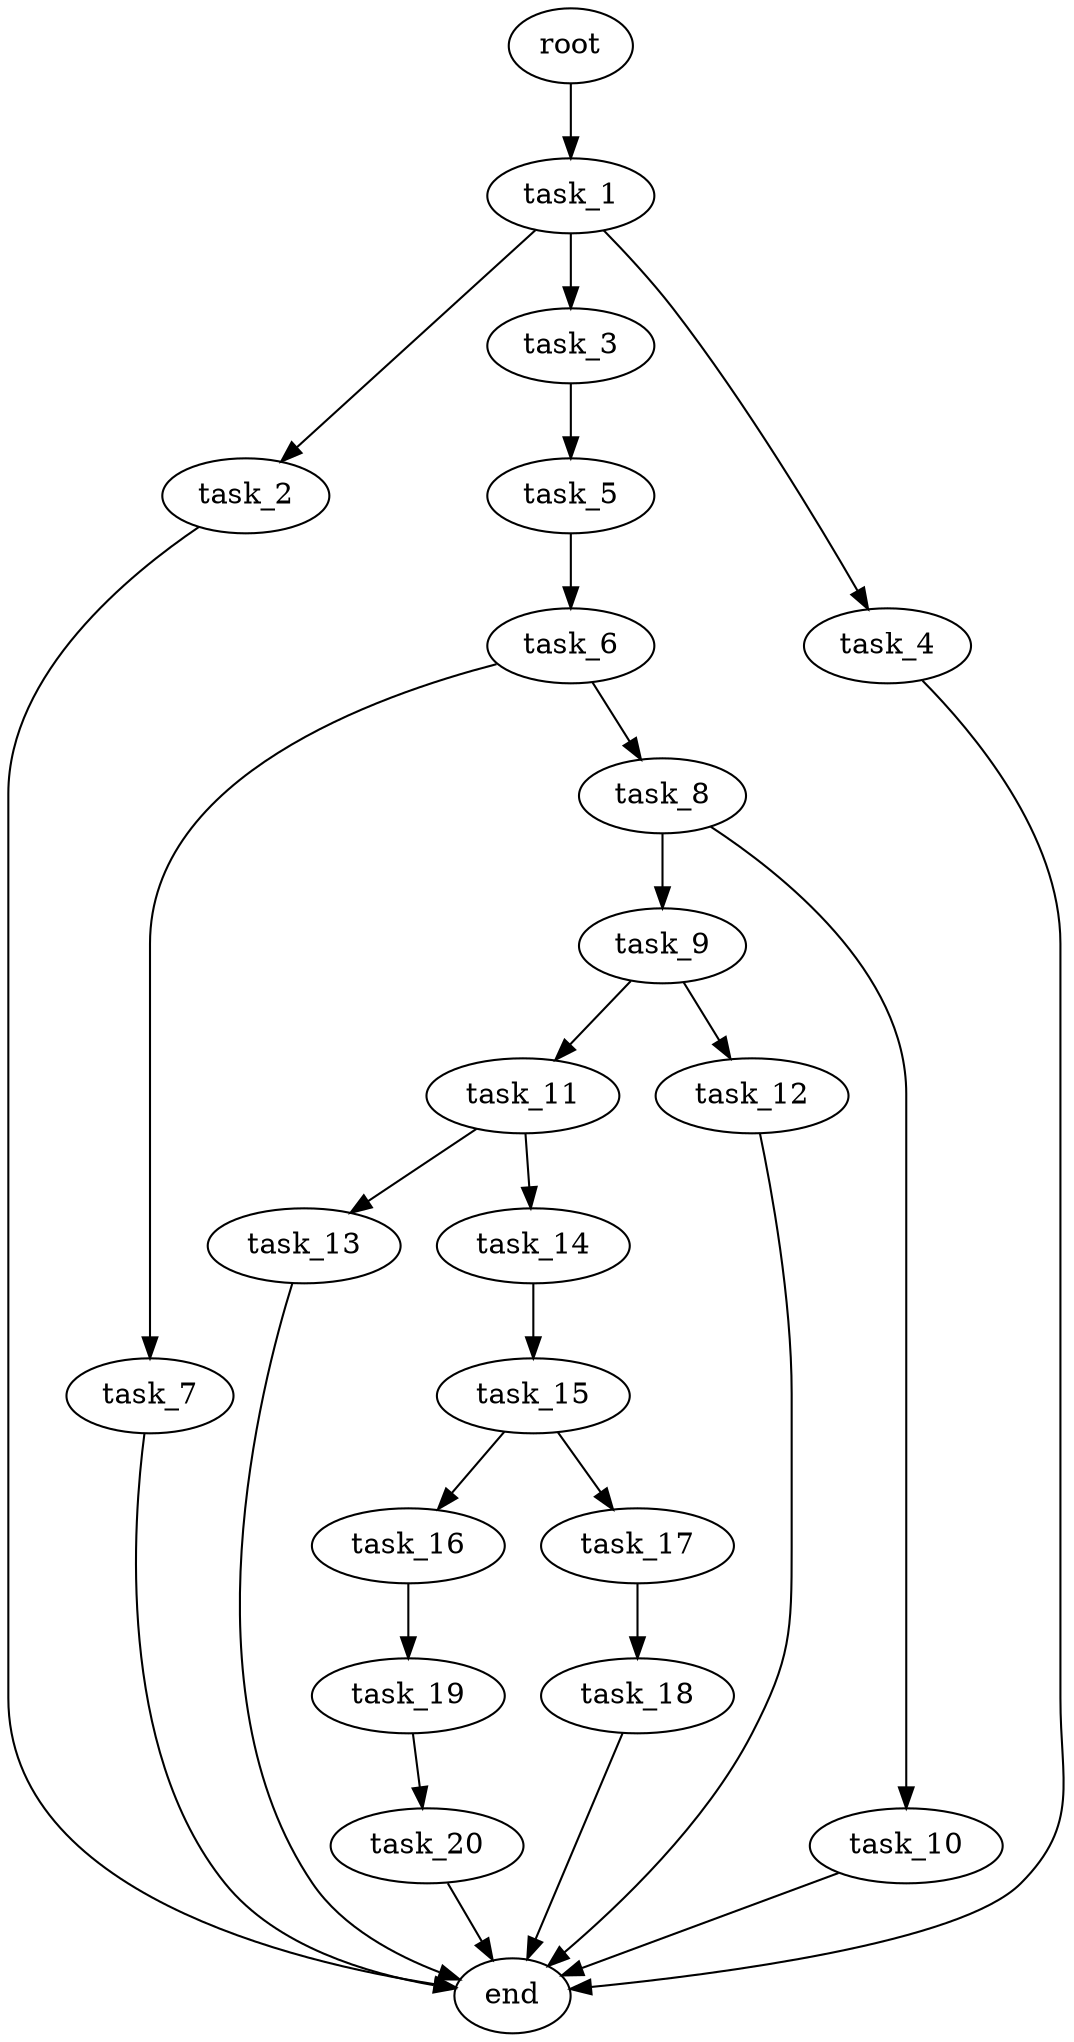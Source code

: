 digraph G {
  root [size="0.000000e+00"];
  task_1 [size="8.444999e+09"];
  task_2 [size="2.433921e+09"];
  task_3 [size="5.889124e+09"];
  task_4 [size="5.240101e+09"];
  task_5 [size="3.958271e+09"];
  task_6 [size="3.103435e+09"];
  task_7 [size="3.395793e+09"];
  task_8 [size="3.331353e+09"];
  task_9 [size="1.682159e+09"];
  task_10 [size="5.105322e+09"];
  task_11 [size="1.141152e+09"];
  task_12 [size="5.100011e+09"];
  task_13 [size="9.059321e+09"];
  task_14 [size="3.494403e+09"];
  task_15 [size="7.274064e+09"];
  task_16 [size="8.189667e+09"];
  task_17 [size="8.150555e+09"];
  task_18 [size="2.363452e+09"];
  task_19 [size="1.465296e+09"];
  task_20 [size="1.973521e+09"];
  end [size="0.000000e+00"];

  root -> task_1 [size="1.000000e-12"];
  task_1 -> task_2 [size="2.433921e+08"];
  task_1 -> task_3 [size="5.889124e+08"];
  task_1 -> task_4 [size="5.240101e+08"];
  task_2 -> end [size="1.000000e-12"];
  task_3 -> task_5 [size="3.958271e+08"];
  task_4 -> end [size="1.000000e-12"];
  task_5 -> task_6 [size="3.103435e+08"];
  task_6 -> task_7 [size="3.395793e+08"];
  task_6 -> task_8 [size="3.331353e+08"];
  task_7 -> end [size="1.000000e-12"];
  task_8 -> task_9 [size="1.682159e+08"];
  task_8 -> task_10 [size="5.105322e+08"];
  task_9 -> task_11 [size="1.141152e+08"];
  task_9 -> task_12 [size="5.100011e+08"];
  task_10 -> end [size="1.000000e-12"];
  task_11 -> task_13 [size="9.059321e+08"];
  task_11 -> task_14 [size="3.494403e+08"];
  task_12 -> end [size="1.000000e-12"];
  task_13 -> end [size="1.000000e-12"];
  task_14 -> task_15 [size="7.274064e+08"];
  task_15 -> task_16 [size="8.189667e+08"];
  task_15 -> task_17 [size="8.150555e+08"];
  task_16 -> task_19 [size="1.465296e+08"];
  task_17 -> task_18 [size="2.363452e+08"];
  task_18 -> end [size="1.000000e-12"];
  task_19 -> task_20 [size="1.973521e+08"];
  task_20 -> end [size="1.000000e-12"];
}
